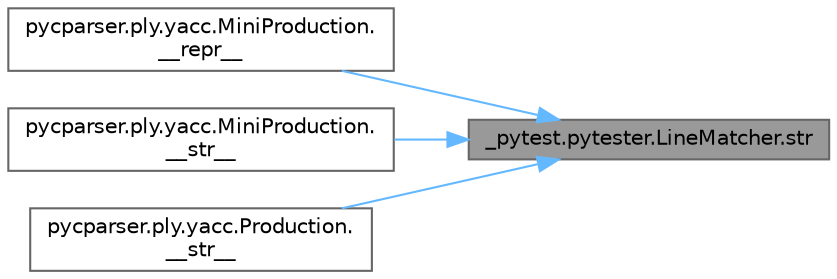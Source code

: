 digraph "_pytest.pytester.LineMatcher.str"
{
 // LATEX_PDF_SIZE
  bgcolor="transparent";
  edge [fontname=Helvetica,fontsize=10,labelfontname=Helvetica,labelfontsize=10];
  node [fontname=Helvetica,fontsize=10,shape=box,height=0.2,width=0.4];
  rankdir="RL";
  Node1 [id="Node000001",label="_pytest.pytester.LineMatcher.str",height=0.2,width=0.4,color="gray40", fillcolor="grey60", style="filled", fontcolor="black",tooltip=" "];
  Node1 -> Node2 [id="edge1_Node000001_Node000002",dir="back",color="steelblue1",style="solid",tooltip=" "];
  Node2 [id="Node000002",label="pycparser.ply.yacc.MiniProduction.\l__repr__",height=0.2,width=0.4,color="grey40", fillcolor="white", style="filled",URL="$classpycparser_1_1ply_1_1yacc_1_1_mini_production.html#a39f3a1bce61cc5c24446f1a2536f3827",tooltip=" "];
  Node1 -> Node3 [id="edge2_Node000001_Node000003",dir="back",color="steelblue1",style="solid",tooltip=" "];
  Node3 [id="Node000003",label="pycparser.ply.yacc.MiniProduction.\l__str__",height=0.2,width=0.4,color="grey40", fillcolor="white", style="filled",URL="$classpycparser_1_1ply_1_1yacc_1_1_mini_production.html#a6814c7561aa386c93337ab9638584a27",tooltip=" "];
  Node1 -> Node4 [id="edge3_Node000001_Node000004",dir="back",color="steelblue1",style="solid",tooltip=" "];
  Node4 [id="Node000004",label="pycparser.ply.yacc.Production.\l__str__",height=0.2,width=0.4,color="grey40", fillcolor="white", style="filled",URL="$classpycparser_1_1ply_1_1yacc_1_1_production.html#a931997c13906f63fbf9abd8e30cffaf8",tooltip=" "];
}

